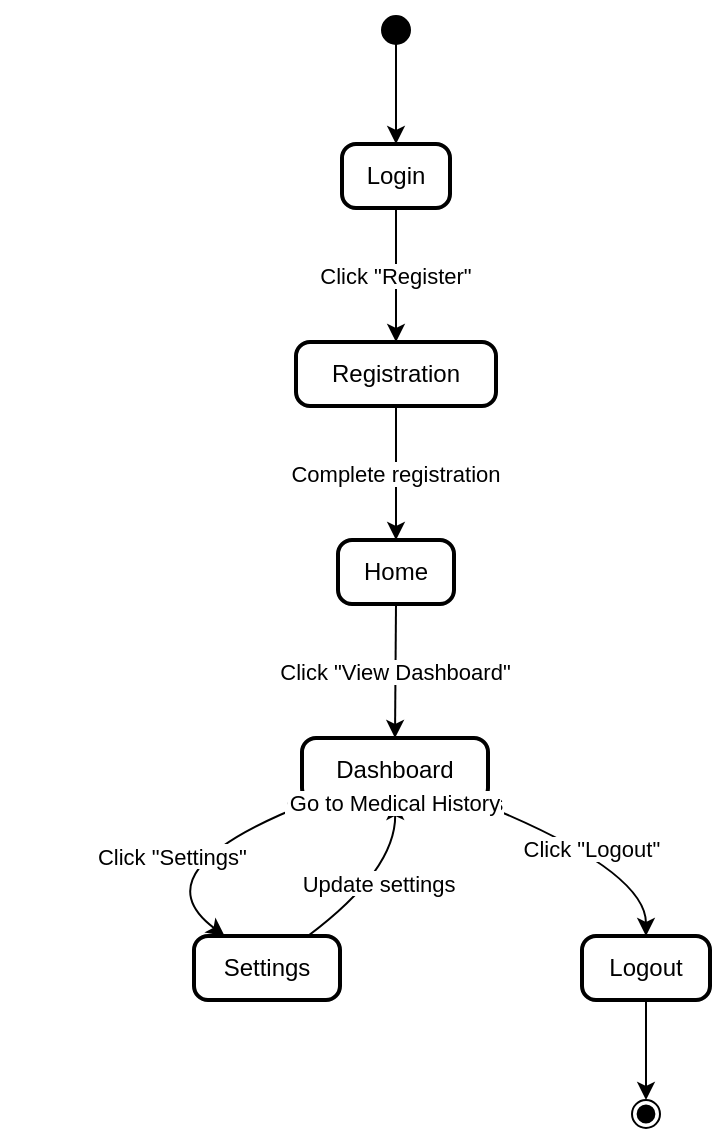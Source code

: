 <mxfile version="24.7.8">
  <diagram name="Page-1" id="zRL74zq7FEmETSCUp07v">
    <mxGraphModel>
      <root>
        <mxCell id="0" />
        <mxCell id="1" parent="0" />
        <mxCell id="2" value="" style="ellipse;fillColor=strokeColor;" vertex="1" parent="1">
          <mxGeometry x="185" y="8" width="14" height="14" as="geometry" />
        </mxCell>
        <mxCell id="3" value="Login" style="rounded=1;absoluteArcSize=1;arcSize=14;whiteSpace=wrap;strokeWidth=2;" vertex="1" parent="1">
          <mxGeometry x="165" y="72" width="54" height="32" as="geometry" />
        </mxCell>
        <mxCell id="4" value="Registration" style="rounded=1;absoluteArcSize=1;arcSize=14;whiteSpace=wrap;strokeWidth=2;" vertex="1" parent="1">
          <mxGeometry x="142" y="171" width="100" height="32" as="geometry" />
        </mxCell>
        <mxCell id="5" value="Home" style="rounded=1;absoluteArcSize=1;arcSize=14;whiteSpace=wrap;strokeWidth=2;" vertex="1" parent="1">
          <mxGeometry x="163" y="270" width="58" height="32" as="geometry" />
        </mxCell>
        <mxCell id="6" value="Dashboard" style="rounded=1;absoluteArcSize=1;arcSize=14;whiteSpace=wrap;strokeWidth=2;" vertex="1" parent="1">
          <mxGeometry x="145" y="369" width="93" height="32" as="geometry" />
        </mxCell>
        <mxCell id="7" value="Settings" style="rounded=1;absoluteArcSize=1;arcSize=14;whiteSpace=wrap;strokeWidth=2;" vertex="1" parent="1">
          <mxGeometry x="91" y="468" width="73" height="32" as="geometry" />
        </mxCell>
        <mxCell id="8" value="Logout" style="rounded=1;absoluteArcSize=1;arcSize=14;whiteSpace=wrap;strokeWidth=2;" vertex="1" parent="1">
          <mxGeometry x="285" y="468" width="64" height="32" as="geometry" />
        </mxCell>
        <mxCell id="9" value="" style="ellipse;shape=endState;fillColor=strokeColor;" vertex="1" parent="1">
          <mxGeometry x="310" y="550" width="14" height="14" as="geometry" />
        </mxCell>
        <mxCell id="10" value="" style="curved=1;startArrow=none;;exitX=0.49;exitY=1;entryX=0.5;entryY=0;" edge="1" parent="1" source="2" target="3">
          <mxGeometry relative="1" as="geometry">
            <Array as="points" />
          </mxGeometry>
        </mxCell>
        <mxCell id="11" value="Click &quot;Register&quot;" style="curved=1;startArrow=none;;exitX=0.5;exitY=1;entryX=0.5;entryY=0;" edge="1" parent="1" source="3" target="4">
          <mxGeometry relative="1" as="geometry">
            <Array as="points" />
          </mxGeometry>
        </mxCell>
        <mxCell id="12" value="Complete registration" style="curved=1;startArrow=none;;exitX=0.5;exitY=1;entryX=0.5;entryY=0;" edge="1" parent="1" source="4" target="5">
          <mxGeometry relative="1" as="geometry">
            <Array as="points" />
          </mxGeometry>
        </mxCell>
        <mxCell id="13" value="Click &quot;View Dashboard&quot;" style="curved=1;startArrow=none;;exitX=0.5;exitY=1;entryX=0.5;entryY=0;" edge="1" parent="1" source="5" target="6">
          <mxGeometry relative="1" as="geometry">
            <Array as="points" />
          </mxGeometry>
        </mxCell>
        <mxCell id="14" value="Click &quot;Settings&quot;" style="curved=1;startArrow=none;;exitX=0.05;exitY=1;entryX=0.21;entryY=0;" edge="1" parent="1" source="6" target="7">
          <mxGeometry relative="1" as="geometry">
            <Array as="points">
              <mxPoint x="62" y="435" />
            </Array>
          </mxGeometry>
        </mxCell>
        <mxCell id="15" value="Update settings" style="curved=1;startArrow=none;;exitX=0.78;exitY=0;entryX=0.5;entryY=1;" edge="1" parent="1" source="7" target="6">
          <mxGeometry relative="1" as="geometry">
            <Array as="points">
              <mxPoint x="192" y="435" />
            </Array>
          </mxGeometry>
        </mxCell>
        <mxCell id="16" value="Click &quot;Logout&quot;" style="curved=1;startArrow=none;;exitX=0.94;exitY=1;entryX=0.5;entryY=0;" edge="1" parent="1" source="6" target="8">
          <mxGeometry relative="1" as="geometry">
            <Array as="points">
              <mxPoint x="317" y="435" />
            </Array>
          </mxGeometry>
        </mxCell>
        <mxCell id="17" value="" style="curved=1;startArrow=none;;exitX=0.5;exitY=1;entryX=0.51;entryY=0;" edge="1" parent="1" source="8" target="9">
          <mxGeometry relative="1" as="geometry">
            <Array as="points" />
          </mxGeometry>
        </mxCell>
        <!-- Additional transitions based on the application structure -->
        <mxCell id="18" value="Go to Patient Records" style="curved=1;startArrow=none;;exitX=0.5;exitY=1;entryX=0.5;entryY=0;" edge="1" parent="1" source="6" target="18">
          <mxGeometry relative="1" as="geometry">
            <Array as="points" />
          </mxGeometry>
        </mxCell>
        <mxCell id="19" value="Go to Prescription" style="curved=1;startArrow=none;;exitX=0.5;exitY=1;entryX=0.5;entryY=0;" edge="1" parent="1" source="18" target="19">
          <mxGeometry relative="1" as="geometry">
            <Array as="points" />
          </mxGeometry>
        </mxCell>
        <mxCell id="20" value="Go to Medical History" style="curved=1;startArrow=none;;exitX=0.5;exitY=1;entryX=0.5;entryY=0;" edge="1" parent="1" source="18" target="20">
          <mxGeometry relative="1" as="geometry">
            <Array as="points" />
          </mxGeometry>
        </mxCell>
      </root>
    </mxGraphModel>
  </diagram>
</mxfile>
